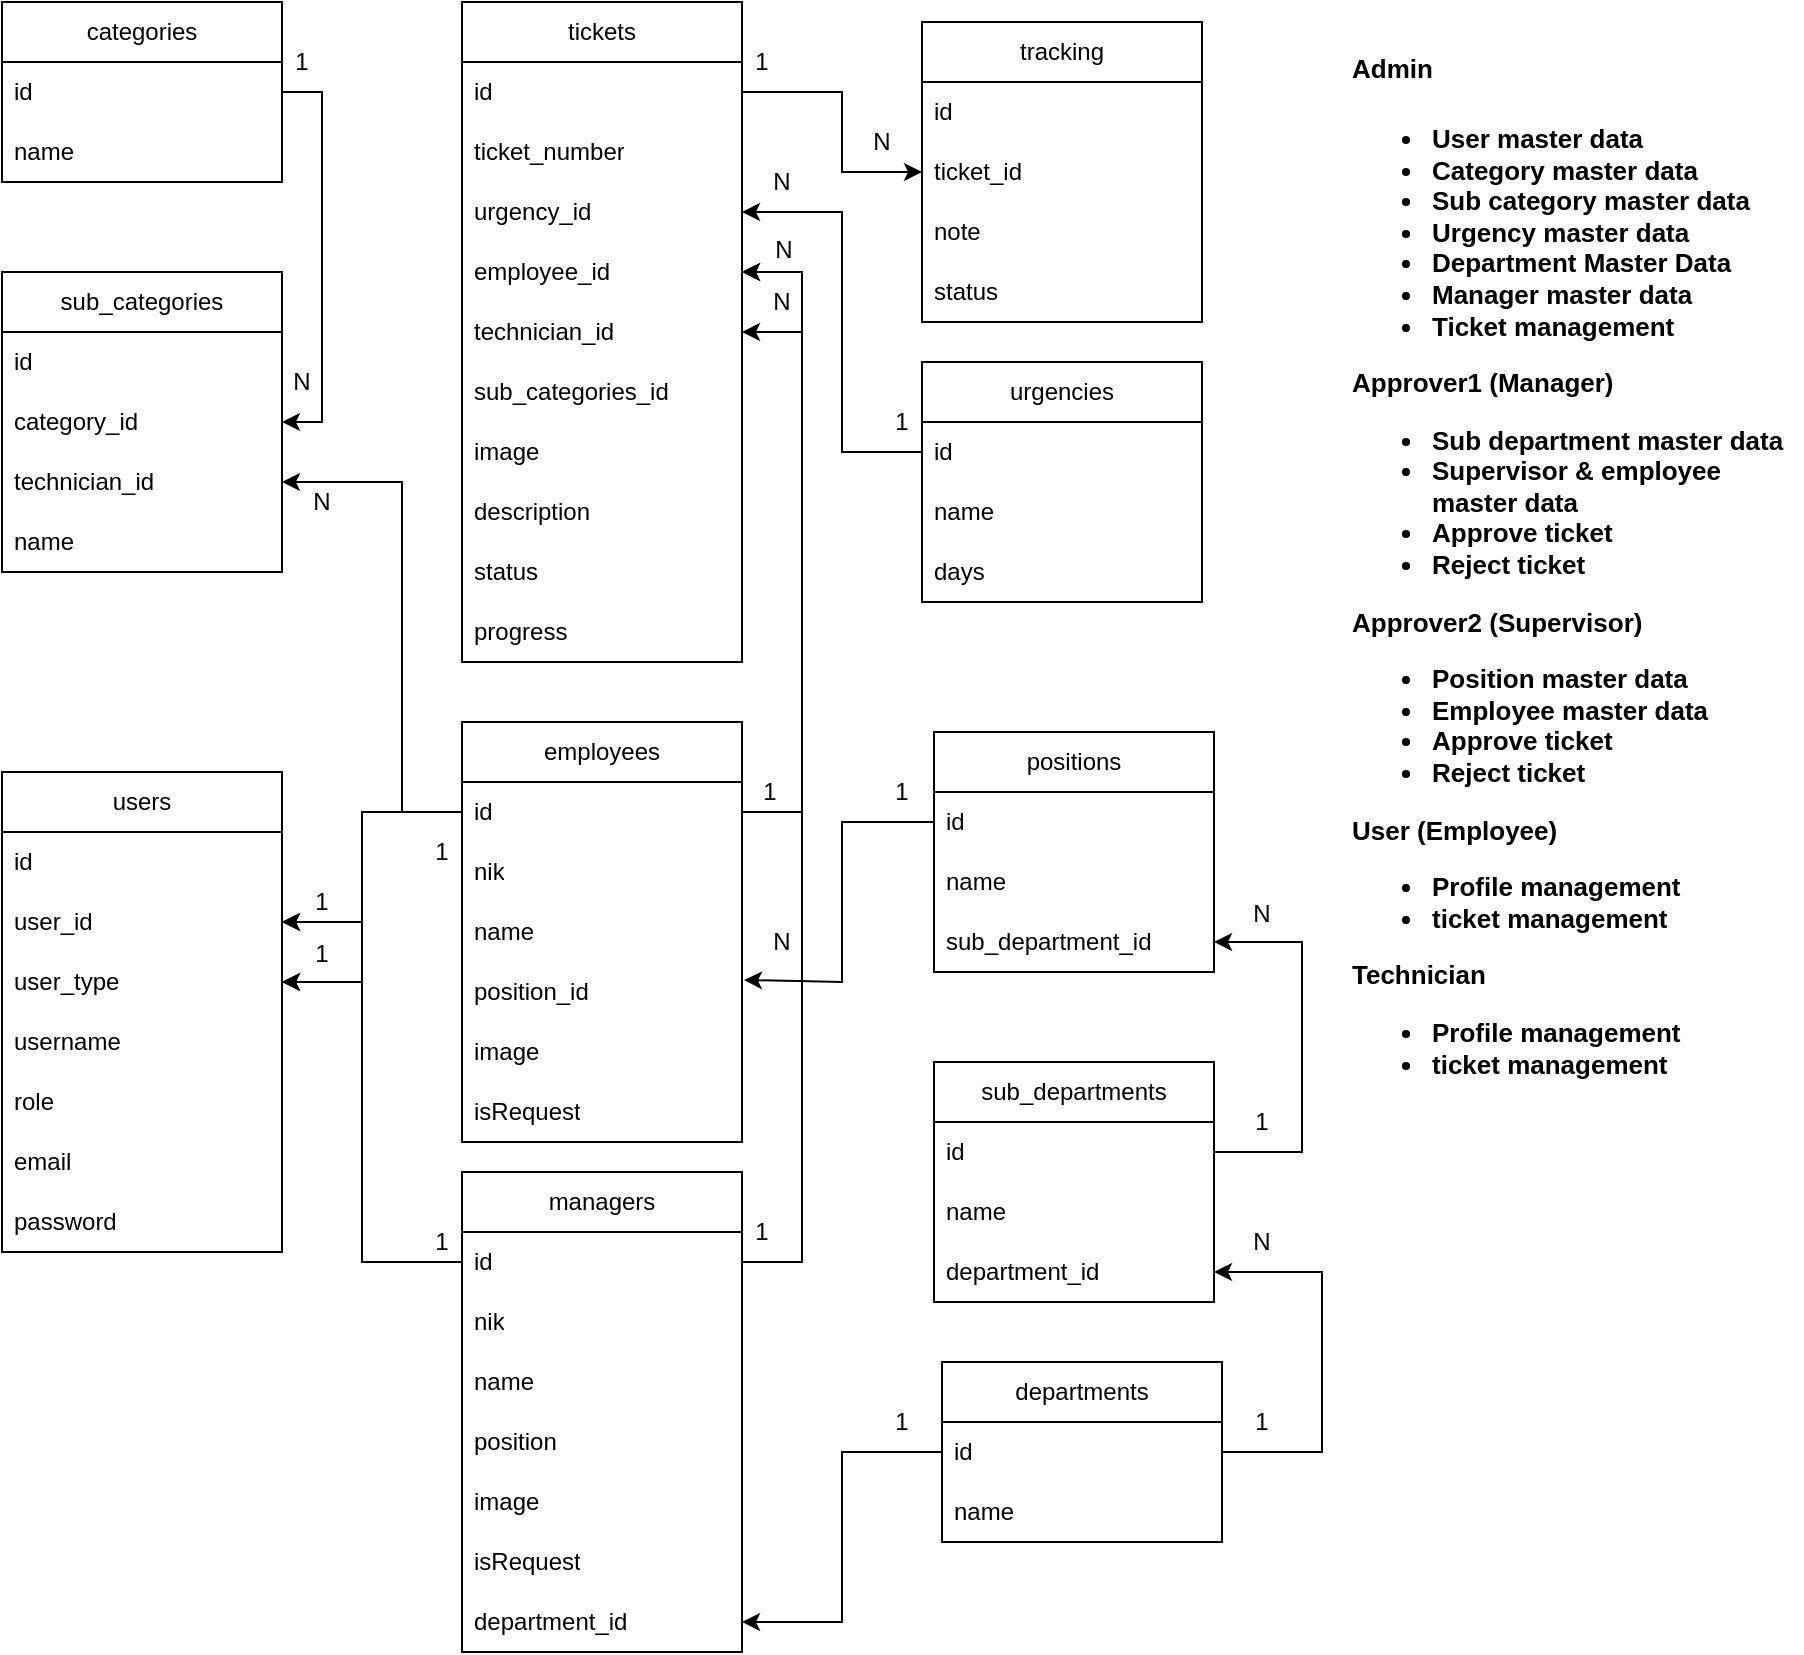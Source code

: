 <mxfile version="20.8.16" type="device"><diagram name="Page-1" id="0EuA_HHqCVJTJ_xs9rzS"><mxGraphModel dx="1050" dy="1738" grid="1" gridSize="10" guides="1" tooltips="1" connect="1" arrows="1" fold="1" page="1" pageScale="1" pageWidth="850" pageHeight="1100" math="0" shadow="0"><root><mxCell id="0"/><mxCell id="1" parent="0"/><mxCell id="qsexXVoCJ8P-9sN_48wS-1" value="users" style="swimlane;fontStyle=0;childLayout=stackLayout;horizontal=1;startSize=30;horizontalStack=0;resizeParent=1;resizeParentMax=0;resizeLast=0;collapsible=1;marginBottom=0;whiteSpace=wrap;html=1;" parent="1" vertex="1"><mxGeometry x="60" y="175" width="140" height="240" as="geometry"/></mxCell><mxCell id="qsexXVoCJ8P-9sN_48wS-2" value="id" style="text;strokeColor=none;fillColor=none;align=left;verticalAlign=middle;spacingLeft=4;spacingRight=4;overflow=hidden;points=[[0,0.5],[1,0.5]];portConstraint=eastwest;rotatable=0;whiteSpace=wrap;html=1;" parent="qsexXVoCJ8P-9sN_48wS-1" vertex="1"><mxGeometry y="30" width="140" height="30" as="geometry"/></mxCell><mxCell id="qsexXVoCJ8P-9sN_48wS-28" value="user_id" style="text;strokeColor=none;fillColor=none;align=left;verticalAlign=middle;spacingLeft=4;spacingRight=4;overflow=hidden;points=[[0,0.5],[1,0.5]];portConstraint=eastwest;rotatable=0;whiteSpace=wrap;html=1;" parent="qsexXVoCJ8P-9sN_48wS-1" vertex="1"><mxGeometry y="60" width="140" height="30" as="geometry"/></mxCell><mxCell id="W1S1gj_elr8ZswR3J34Q-18" value="user_type" style="text;strokeColor=none;fillColor=none;align=left;verticalAlign=middle;spacingLeft=4;spacingRight=4;overflow=hidden;points=[[0,0.5],[1,0.5]];portConstraint=eastwest;rotatable=0;whiteSpace=wrap;html=1;" vertex="1" parent="qsexXVoCJ8P-9sN_48wS-1"><mxGeometry y="90" width="140" height="30" as="geometry"/></mxCell><mxCell id="qsexXVoCJ8P-9sN_48wS-3" value="username" style="text;strokeColor=none;fillColor=none;align=left;verticalAlign=middle;spacingLeft=4;spacingRight=4;overflow=hidden;points=[[0,0.5],[1,0.5]];portConstraint=eastwest;rotatable=0;whiteSpace=wrap;html=1;" parent="qsexXVoCJ8P-9sN_48wS-1" vertex="1"><mxGeometry y="120" width="140" height="30" as="geometry"/></mxCell><mxCell id="LTJpfQezgxCZttNzm3SI-2" value="role" style="text;strokeColor=none;fillColor=none;align=left;verticalAlign=middle;spacingLeft=4;spacingRight=4;overflow=hidden;points=[[0,0.5],[1,0.5]];portConstraint=eastwest;rotatable=0;whiteSpace=wrap;html=1;" parent="qsexXVoCJ8P-9sN_48wS-1" vertex="1"><mxGeometry y="150" width="140" height="30" as="geometry"/></mxCell><mxCell id="qsexXVoCJ8P-9sN_48wS-4" value="email" style="text;strokeColor=none;fillColor=none;align=left;verticalAlign=middle;spacingLeft=4;spacingRight=4;overflow=hidden;points=[[0,0.5],[1,0.5]];portConstraint=eastwest;rotatable=0;whiteSpace=wrap;html=1;" parent="qsexXVoCJ8P-9sN_48wS-1" vertex="1"><mxGeometry y="180" width="140" height="30" as="geometry"/></mxCell><mxCell id="qsexXVoCJ8P-9sN_48wS-5" value="password" style="text;strokeColor=none;fillColor=none;align=left;verticalAlign=middle;spacingLeft=4;spacingRight=4;overflow=hidden;points=[[0,0.5],[1,0.5]];portConstraint=eastwest;rotatable=0;whiteSpace=wrap;html=1;" parent="qsexXVoCJ8P-9sN_48wS-1" vertex="1"><mxGeometry y="210" width="140" height="30" as="geometry"/></mxCell><mxCell id="qsexXVoCJ8P-9sN_48wS-7" value="employees" style="swimlane;fontStyle=0;childLayout=stackLayout;horizontal=1;startSize=30;horizontalStack=0;resizeParent=1;resizeParentMax=0;resizeLast=0;collapsible=1;marginBottom=0;whiteSpace=wrap;html=1;" parent="1" vertex="1"><mxGeometry x="290" y="150" width="140" height="210" as="geometry"/></mxCell><mxCell id="qsexXVoCJ8P-9sN_48wS-8" value="id" style="text;strokeColor=none;fillColor=none;align=left;verticalAlign=middle;spacingLeft=4;spacingRight=4;overflow=hidden;points=[[0,0.5],[1,0.5]];portConstraint=eastwest;rotatable=0;whiteSpace=wrap;html=1;" parent="qsexXVoCJ8P-9sN_48wS-7" vertex="1"><mxGeometry y="30" width="140" height="30" as="geometry"/></mxCell><mxCell id="qsexXVoCJ8P-9sN_48wS-9" value="nik" style="text;strokeColor=none;fillColor=none;align=left;verticalAlign=middle;spacingLeft=4;spacingRight=4;overflow=hidden;points=[[0,0.5],[1,0.5]];portConstraint=eastwest;rotatable=0;whiteSpace=wrap;html=1;" parent="qsexXVoCJ8P-9sN_48wS-7" vertex="1"><mxGeometry y="60" width="140" height="30" as="geometry"/></mxCell><mxCell id="qsexXVoCJ8P-9sN_48wS-10" value="name" style="text;strokeColor=none;fillColor=none;align=left;verticalAlign=middle;spacingLeft=4;spacingRight=4;overflow=hidden;points=[[0,0.5],[1,0.5]];portConstraint=eastwest;rotatable=0;whiteSpace=wrap;html=1;" parent="qsexXVoCJ8P-9sN_48wS-7" vertex="1"><mxGeometry y="90" width="140" height="30" as="geometry"/></mxCell><mxCell id="qsexXVoCJ8P-9sN_48wS-11" value="position_id" style="text;strokeColor=none;fillColor=none;align=left;verticalAlign=middle;spacingLeft=4;spacingRight=4;overflow=hidden;points=[[0,0.5],[1,0.5]];portConstraint=eastwest;rotatable=0;whiteSpace=wrap;html=1;" parent="qsexXVoCJ8P-9sN_48wS-7" vertex="1"><mxGeometry y="120" width="140" height="30" as="geometry"/></mxCell><mxCell id="W1S1gj_elr8ZswR3J34Q-35" value="image" style="text;strokeColor=none;fillColor=none;align=left;verticalAlign=middle;spacingLeft=4;spacingRight=4;overflow=hidden;points=[[0,0.5],[1,0.5]];portConstraint=eastwest;rotatable=0;whiteSpace=wrap;html=1;" vertex="1" parent="qsexXVoCJ8P-9sN_48wS-7"><mxGeometry y="150" width="140" height="30" as="geometry"/></mxCell><mxCell id="W1S1gj_elr8ZswR3J34Q-36" value="isRequest" style="text;strokeColor=none;fillColor=none;align=left;verticalAlign=middle;spacingLeft=4;spacingRight=4;overflow=hidden;points=[[0,0.5],[1,0.5]];portConstraint=eastwest;rotatable=0;whiteSpace=wrap;html=1;" vertex="1" parent="qsexXVoCJ8P-9sN_48wS-7"><mxGeometry y="180" width="140" height="30" as="geometry"/></mxCell><mxCell id="qsexXVoCJ8P-9sN_48wS-21" value="positions" style="swimlane;fontStyle=0;childLayout=stackLayout;horizontal=1;startSize=30;horizontalStack=0;resizeParent=1;resizeParentMax=0;resizeLast=0;collapsible=1;marginBottom=0;whiteSpace=wrap;html=1;" parent="1" vertex="1"><mxGeometry x="526" y="155" width="140" height="120" as="geometry"/></mxCell><mxCell id="qsexXVoCJ8P-9sN_48wS-22" value="id" style="text;strokeColor=none;fillColor=none;align=left;verticalAlign=middle;spacingLeft=4;spacingRight=4;overflow=hidden;points=[[0,0.5],[1,0.5]];portConstraint=eastwest;rotatable=0;whiteSpace=wrap;html=1;" parent="qsexXVoCJ8P-9sN_48wS-21" vertex="1"><mxGeometry y="30" width="140" height="30" as="geometry"/></mxCell><mxCell id="qsexXVoCJ8P-9sN_48wS-23" value="name" style="text;strokeColor=none;fillColor=none;align=left;verticalAlign=middle;spacingLeft=4;spacingRight=4;overflow=hidden;points=[[0,0.5],[1,0.5]];portConstraint=eastwest;rotatable=0;whiteSpace=wrap;html=1;" parent="qsexXVoCJ8P-9sN_48wS-21" vertex="1"><mxGeometry y="60" width="140" height="30" as="geometry"/></mxCell><mxCell id="qsexXVoCJ8P-9sN_48wS-29" value="sub_department_id" style="text;strokeColor=none;fillColor=none;align=left;verticalAlign=middle;spacingLeft=4;spacingRight=4;overflow=hidden;points=[[0,0.5],[1,0.5]];portConstraint=eastwest;rotatable=0;whiteSpace=wrap;html=1;" parent="qsexXVoCJ8P-9sN_48wS-21" vertex="1"><mxGeometry y="90" width="140" height="30" as="geometry"/></mxCell><mxCell id="qsexXVoCJ8P-9sN_48wS-31" value="" style="endArrow=classic;html=1;rounded=0;exitX=0;exitY=0.5;exitDx=0;exitDy=0;entryX=1.007;entryY=0.3;entryDx=0;entryDy=0;entryPerimeter=0;" parent="1" source="qsexXVoCJ8P-9sN_48wS-22" target="qsexXVoCJ8P-9sN_48wS-11" edge="1"><mxGeometry width="50" height="50" relative="1" as="geometry"><mxPoint x="400" y="310" as="sourcePoint"/><mxPoint x="450" y="260" as="targetPoint"/><Array as="points"><mxPoint x="480" y="200"/><mxPoint x="480" y="280"/></Array></mxGeometry></mxCell><mxCell id="qsexXVoCJ8P-9sN_48wS-32" value="" style="endArrow=classic;html=1;rounded=0;exitX=0;exitY=0.5;exitDx=0;exitDy=0;entryX=1;entryY=0.5;entryDx=0;entryDy=0;" parent="1" source="qsexXVoCJ8P-9sN_48wS-8" target="qsexXVoCJ8P-9sN_48wS-28" edge="1"><mxGeometry width="50" height="50" relative="1" as="geometry"><mxPoint x="400" y="310" as="sourcePoint"/><mxPoint x="450" y="260" as="targetPoint"/><Array as="points"><mxPoint x="240" y="195"/><mxPoint x="240" y="220"/><mxPoint x="240" y="250"/></Array></mxGeometry></mxCell><mxCell id="qsexXVoCJ8P-9sN_48wS-34" value="sub_departments" style="swimlane;fontStyle=0;childLayout=stackLayout;horizontal=1;startSize=30;horizontalStack=0;resizeParent=1;resizeParentMax=0;resizeLast=0;collapsible=1;marginBottom=0;whiteSpace=wrap;html=1;" parent="1" vertex="1"><mxGeometry x="526" y="320" width="140" height="120" as="geometry"/></mxCell><mxCell id="qsexXVoCJ8P-9sN_48wS-35" value="id" style="text;strokeColor=none;fillColor=none;align=left;verticalAlign=middle;spacingLeft=4;spacingRight=4;overflow=hidden;points=[[0,0.5],[1,0.5]];portConstraint=eastwest;rotatable=0;whiteSpace=wrap;html=1;" parent="qsexXVoCJ8P-9sN_48wS-34" vertex="1"><mxGeometry y="30" width="140" height="30" as="geometry"/></mxCell><mxCell id="qsexXVoCJ8P-9sN_48wS-36" value="name" style="text;strokeColor=none;fillColor=none;align=left;verticalAlign=middle;spacingLeft=4;spacingRight=4;overflow=hidden;points=[[0,0.5],[1,0.5]];portConstraint=eastwest;rotatable=0;whiteSpace=wrap;html=1;" parent="qsexXVoCJ8P-9sN_48wS-34" vertex="1"><mxGeometry y="60" width="140" height="30" as="geometry"/></mxCell><mxCell id="qsexXVoCJ8P-9sN_48wS-42" value="department_id" style="text;strokeColor=none;fillColor=none;align=left;verticalAlign=middle;spacingLeft=4;spacingRight=4;overflow=hidden;points=[[0,0.5],[1,0.5]];portConstraint=eastwest;rotatable=0;whiteSpace=wrap;html=1;" parent="qsexXVoCJ8P-9sN_48wS-34" vertex="1"><mxGeometry y="90" width="140" height="30" as="geometry"/></mxCell><mxCell id="qsexXVoCJ8P-9sN_48wS-38" value="" style="endArrow=classic;html=1;rounded=0;exitX=1;exitY=0.5;exitDx=0;exitDy=0;entryX=1;entryY=0.5;entryDx=0;entryDy=0;" parent="1" source="qsexXVoCJ8P-9sN_48wS-35" target="qsexXVoCJ8P-9sN_48wS-29" edge="1"><mxGeometry width="50" height="50" relative="1" as="geometry"><mxPoint x="400" y="310" as="sourcePoint"/><mxPoint x="450" y="260" as="targetPoint"/><Array as="points"><mxPoint x="710" y="365"/><mxPoint x="710" y="260"/></Array></mxGeometry></mxCell><mxCell id="qsexXVoCJ8P-9sN_48wS-39" value="departments" style="swimlane;fontStyle=0;childLayout=stackLayout;horizontal=1;startSize=30;horizontalStack=0;resizeParent=1;resizeParentMax=0;resizeLast=0;collapsible=1;marginBottom=0;whiteSpace=wrap;html=1;" parent="1" vertex="1"><mxGeometry x="530" y="470" width="140" height="90" as="geometry"/></mxCell><mxCell id="qsexXVoCJ8P-9sN_48wS-40" value="id" style="text;strokeColor=none;fillColor=none;align=left;verticalAlign=middle;spacingLeft=4;spacingRight=4;overflow=hidden;points=[[0,0.5],[1,0.5]];portConstraint=eastwest;rotatable=0;whiteSpace=wrap;html=1;" parent="qsexXVoCJ8P-9sN_48wS-39" vertex="1"><mxGeometry y="30" width="140" height="30" as="geometry"/></mxCell><mxCell id="qsexXVoCJ8P-9sN_48wS-41" value="name" style="text;strokeColor=none;fillColor=none;align=left;verticalAlign=middle;spacingLeft=4;spacingRight=4;overflow=hidden;points=[[0,0.5],[1,0.5]];portConstraint=eastwest;rotatable=0;whiteSpace=wrap;html=1;" parent="qsexXVoCJ8P-9sN_48wS-39" vertex="1"><mxGeometry y="60" width="140" height="30" as="geometry"/></mxCell><mxCell id="qsexXVoCJ8P-9sN_48wS-43" value="" style="endArrow=classic;html=1;rounded=0;exitX=1;exitY=0.5;exitDx=0;exitDy=0;entryX=1;entryY=0.5;entryDx=0;entryDy=0;" parent="1" source="qsexXVoCJ8P-9sN_48wS-40" target="qsexXVoCJ8P-9sN_48wS-42" edge="1"><mxGeometry width="50" height="50" relative="1" as="geometry"><mxPoint x="400" y="310" as="sourcePoint"/><mxPoint x="450" y="260" as="targetPoint"/><Array as="points"><mxPoint x="720" y="515"/><mxPoint x="720" y="425"/></Array></mxGeometry></mxCell><mxCell id="qsexXVoCJ8P-9sN_48wS-44" value="tickets" style="swimlane;fontStyle=0;childLayout=stackLayout;horizontal=1;startSize=30;horizontalStack=0;resizeParent=1;resizeParentMax=0;resizeLast=0;collapsible=1;marginBottom=0;whiteSpace=wrap;html=1;" parent="1" vertex="1"><mxGeometry x="290" y="-210" width="140" height="330" as="geometry"/></mxCell><mxCell id="qsexXVoCJ8P-9sN_48wS-45" value="id" style="text;strokeColor=none;fillColor=none;align=left;verticalAlign=middle;spacingLeft=4;spacingRight=4;overflow=hidden;points=[[0,0.5],[1,0.5]];portConstraint=eastwest;rotatable=0;whiteSpace=wrap;html=1;" parent="qsexXVoCJ8P-9sN_48wS-44" vertex="1"><mxGeometry y="30" width="140" height="30" as="geometry"/></mxCell><mxCell id="qsexXVoCJ8P-9sN_48wS-46" value="ticket_number" style="text;strokeColor=none;fillColor=none;align=left;verticalAlign=middle;spacingLeft=4;spacingRight=4;overflow=hidden;points=[[0,0.5],[1,0.5]];portConstraint=eastwest;rotatable=0;whiteSpace=wrap;html=1;" parent="qsexXVoCJ8P-9sN_48wS-44" vertex="1"><mxGeometry y="60" width="140" height="30" as="geometry"/></mxCell><mxCell id="qsexXVoCJ8P-9sN_48wS-87" value="urgency_id" style="text;strokeColor=none;fillColor=none;align=left;verticalAlign=middle;spacingLeft=4;spacingRight=4;overflow=hidden;points=[[0,0.5],[1,0.5]];portConstraint=eastwest;rotatable=0;whiteSpace=wrap;html=1;" parent="qsexXVoCJ8P-9sN_48wS-44" vertex="1"><mxGeometry y="90" width="140" height="30" as="geometry"/></mxCell><mxCell id="qsexXVoCJ8P-9sN_48wS-47" value="employee_id" style="text;strokeColor=none;fillColor=none;align=left;verticalAlign=middle;spacingLeft=4;spacingRight=4;overflow=hidden;points=[[0,0.5],[1,0.5]];portConstraint=eastwest;rotatable=0;whiteSpace=wrap;html=1;" parent="qsexXVoCJ8P-9sN_48wS-44" vertex="1"><mxGeometry y="120" width="140" height="30" as="geometry"/></mxCell><mxCell id="qsexXVoCJ8P-9sN_48wS-54" value="technician_id" style="text;strokeColor=none;fillColor=none;align=left;verticalAlign=middle;spacingLeft=4;spacingRight=4;overflow=hidden;points=[[0,0.5],[1,0.5]];portConstraint=eastwest;rotatable=0;whiteSpace=wrap;html=1;" parent="qsexXVoCJ8P-9sN_48wS-44" vertex="1"><mxGeometry y="150" width="140" height="30" as="geometry"/></mxCell><mxCell id="qsexXVoCJ8P-9sN_48wS-48" value="sub_categories_id" style="text;strokeColor=none;fillColor=none;align=left;verticalAlign=middle;spacingLeft=4;spacingRight=4;overflow=hidden;points=[[0,0.5],[1,0.5]];portConstraint=eastwest;rotatable=0;whiteSpace=wrap;html=1;" parent="qsexXVoCJ8P-9sN_48wS-44" vertex="1"><mxGeometry y="180" width="140" height="30" as="geometry"/></mxCell><mxCell id="qsexXVoCJ8P-9sN_48wS-49" value="image" style="text;strokeColor=none;fillColor=none;align=left;verticalAlign=middle;spacingLeft=4;spacingRight=4;overflow=hidden;points=[[0,0.5],[1,0.5]];portConstraint=eastwest;rotatable=0;whiteSpace=wrap;html=1;" parent="qsexXVoCJ8P-9sN_48wS-44" vertex="1"><mxGeometry y="210" width="140" height="30" as="geometry"/></mxCell><mxCell id="qsexXVoCJ8P-9sN_48wS-51" value="description" style="text;strokeColor=none;fillColor=none;align=left;verticalAlign=middle;spacingLeft=4;spacingRight=4;overflow=hidden;points=[[0,0.5],[1,0.5]];portConstraint=eastwest;rotatable=0;whiteSpace=wrap;html=1;" parent="qsexXVoCJ8P-9sN_48wS-44" vertex="1"><mxGeometry y="240" width="140" height="30" as="geometry"/></mxCell><mxCell id="qsexXVoCJ8P-9sN_48wS-52" value="status" style="text;strokeColor=none;fillColor=none;align=left;verticalAlign=middle;spacingLeft=4;spacingRight=4;overflow=hidden;points=[[0,0.5],[1,0.5]];portConstraint=eastwest;rotatable=0;whiteSpace=wrap;html=1;" parent="qsexXVoCJ8P-9sN_48wS-44" vertex="1"><mxGeometry y="270" width="140" height="30" as="geometry"/></mxCell><mxCell id="qsexXVoCJ8P-9sN_48wS-53" value="progress" style="text;strokeColor=none;fillColor=none;align=left;verticalAlign=middle;spacingLeft=4;spacingRight=4;overflow=hidden;points=[[0,0.5],[1,0.5]];portConstraint=eastwest;rotatable=0;whiteSpace=wrap;html=1;" parent="qsexXVoCJ8P-9sN_48wS-44" vertex="1"><mxGeometry y="300" width="140" height="30" as="geometry"/></mxCell><mxCell id="qsexXVoCJ8P-9sN_48wS-58" value="categories" style="swimlane;fontStyle=0;childLayout=stackLayout;horizontal=1;startSize=30;horizontalStack=0;resizeParent=1;resizeParentMax=0;resizeLast=0;collapsible=1;marginBottom=0;whiteSpace=wrap;html=1;" parent="1" vertex="1"><mxGeometry x="60" y="-210" width="140" height="90" as="geometry"/></mxCell><mxCell id="qsexXVoCJ8P-9sN_48wS-59" value="id" style="text;strokeColor=none;fillColor=none;align=left;verticalAlign=middle;spacingLeft=4;spacingRight=4;overflow=hidden;points=[[0,0.5],[1,0.5]];portConstraint=eastwest;rotatable=0;whiteSpace=wrap;html=1;" parent="qsexXVoCJ8P-9sN_48wS-58" vertex="1"><mxGeometry y="30" width="140" height="30" as="geometry"/></mxCell><mxCell id="qsexXVoCJ8P-9sN_48wS-60" value="name" style="text;strokeColor=none;fillColor=none;align=left;verticalAlign=middle;spacingLeft=4;spacingRight=4;overflow=hidden;points=[[0,0.5],[1,0.5]];portConstraint=eastwest;rotatable=0;whiteSpace=wrap;html=1;" parent="qsexXVoCJ8P-9sN_48wS-58" vertex="1"><mxGeometry y="60" width="140" height="30" as="geometry"/></mxCell><mxCell id="qsexXVoCJ8P-9sN_48wS-64" value="sub_categories" style="swimlane;fontStyle=0;childLayout=stackLayout;horizontal=1;startSize=30;horizontalStack=0;resizeParent=1;resizeParentMax=0;resizeLast=0;collapsible=1;marginBottom=0;whiteSpace=wrap;html=1;" parent="1" vertex="1"><mxGeometry x="60" y="-75" width="140" height="150" as="geometry"/></mxCell><mxCell id="qsexXVoCJ8P-9sN_48wS-65" value="id" style="text;strokeColor=none;fillColor=none;align=left;verticalAlign=middle;spacingLeft=4;spacingRight=4;overflow=hidden;points=[[0,0.5],[1,0.5]];portConstraint=eastwest;rotatable=0;whiteSpace=wrap;html=1;" parent="qsexXVoCJ8P-9sN_48wS-64" vertex="1"><mxGeometry y="30" width="140" height="30" as="geometry"/></mxCell><mxCell id="qsexXVoCJ8P-9sN_48wS-67" value="category_id" style="text;strokeColor=none;fillColor=none;align=left;verticalAlign=middle;spacingLeft=4;spacingRight=4;overflow=hidden;points=[[0,0.5],[1,0.5]];portConstraint=eastwest;rotatable=0;whiteSpace=wrap;html=1;" parent="qsexXVoCJ8P-9sN_48wS-64" vertex="1"><mxGeometry y="60" width="140" height="30" as="geometry"/></mxCell><mxCell id="W1S1gj_elr8ZswR3J34Q-43" value="technician_id" style="text;strokeColor=none;fillColor=none;align=left;verticalAlign=middle;spacingLeft=4;spacingRight=4;overflow=hidden;points=[[0,0.5],[1,0.5]];portConstraint=eastwest;rotatable=0;whiteSpace=wrap;html=1;" vertex="1" parent="qsexXVoCJ8P-9sN_48wS-64"><mxGeometry y="90" width="140" height="30" as="geometry"/></mxCell><mxCell id="qsexXVoCJ8P-9sN_48wS-66" value="name" style="text;strokeColor=none;fillColor=none;align=left;verticalAlign=middle;spacingLeft=4;spacingRight=4;overflow=hidden;points=[[0,0.5],[1,0.5]];portConstraint=eastwest;rotatable=0;whiteSpace=wrap;html=1;" parent="qsexXVoCJ8P-9sN_48wS-64" vertex="1"><mxGeometry y="120" width="140" height="30" as="geometry"/></mxCell><mxCell id="qsexXVoCJ8P-9sN_48wS-70" value="tracking" style="swimlane;fontStyle=0;childLayout=stackLayout;horizontal=1;startSize=30;horizontalStack=0;resizeParent=1;resizeParentMax=0;resizeLast=0;collapsible=1;marginBottom=0;whiteSpace=wrap;html=1;" parent="1" vertex="1"><mxGeometry x="520" y="-200" width="140" height="150" as="geometry"/></mxCell><mxCell id="qsexXVoCJ8P-9sN_48wS-71" value="id" style="text;strokeColor=none;fillColor=none;align=left;verticalAlign=middle;spacingLeft=4;spacingRight=4;overflow=hidden;points=[[0,0.5],[1,0.5]];portConstraint=eastwest;rotatable=0;whiteSpace=wrap;html=1;" parent="qsexXVoCJ8P-9sN_48wS-70" vertex="1"><mxGeometry y="30" width="140" height="30" as="geometry"/></mxCell><mxCell id="qsexXVoCJ8P-9sN_48wS-80" value="ticket_id" style="text;strokeColor=none;fillColor=none;align=left;verticalAlign=middle;spacingLeft=4;spacingRight=4;overflow=hidden;points=[[0,0.5],[1,0.5]];portConstraint=eastwest;rotatable=0;whiteSpace=wrap;html=1;" parent="qsexXVoCJ8P-9sN_48wS-70" vertex="1"><mxGeometry y="60" width="140" height="30" as="geometry"/></mxCell><mxCell id="qsexXVoCJ8P-9sN_48wS-72" value="note" style="text;strokeColor=none;fillColor=none;align=left;verticalAlign=middle;spacingLeft=4;spacingRight=4;overflow=hidden;points=[[0,0.5],[1,0.5]];portConstraint=eastwest;rotatable=0;whiteSpace=wrap;html=1;" parent="qsexXVoCJ8P-9sN_48wS-70" vertex="1"><mxGeometry y="90" width="140" height="30" as="geometry"/></mxCell><mxCell id="qsexXVoCJ8P-9sN_48wS-73" value="status" style="text;strokeColor=none;fillColor=none;align=left;verticalAlign=middle;spacingLeft=4;spacingRight=4;overflow=hidden;points=[[0,0.5],[1,0.5]];portConstraint=eastwest;rotatable=0;whiteSpace=wrap;html=1;" parent="qsexXVoCJ8P-9sN_48wS-70" vertex="1"><mxGeometry y="120" width="140" height="30" as="geometry"/></mxCell><mxCell id="qsexXVoCJ8P-9sN_48wS-81" value="" style="endArrow=classic;html=1;rounded=0;exitX=1;exitY=0.5;exitDx=0;exitDy=0;entryX=0;entryY=0.5;entryDx=0;entryDy=0;" parent="1" source="qsexXVoCJ8P-9sN_48wS-45" target="qsexXVoCJ8P-9sN_48wS-80" edge="1"><mxGeometry width="50" height="50" relative="1" as="geometry"><mxPoint x="290" y="70" as="sourcePoint"/><mxPoint x="340" y="20" as="targetPoint"/><Array as="points"><mxPoint x="480" y="-165"/><mxPoint x="480" y="-125"/></Array></mxGeometry></mxCell><mxCell id="qsexXVoCJ8P-9sN_48wS-82" value="urgencies" style="swimlane;fontStyle=0;childLayout=stackLayout;horizontal=1;startSize=30;horizontalStack=0;resizeParent=1;resizeParentMax=0;resizeLast=0;collapsible=1;marginBottom=0;whiteSpace=wrap;html=1;" parent="1" vertex="1"><mxGeometry x="520" y="-30" width="140" height="120" as="geometry"/></mxCell><mxCell id="qsexXVoCJ8P-9sN_48wS-83" value="id" style="text;strokeColor=none;fillColor=none;align=left;verticalAlign=middle;spacingLeft=4;spacingRight=4;overflow=hidden;points=[[0,0.5],[1,0.5]];portConstraint=eastwest;rotatable=0;whiteSpace=wrap;html=1;" parent="qsexXVoCJ8P-9sN_48wS-82" vertex="1"><mxGeometry y="30" width="140" height="30" as="geometry"/></mxCell><mxCell id="qsexXVoCJ8P-9sN_48wS-84" value="name" style="text;strokeColor=none;fillColor=none;align=left;verticalAlign=middle;spacingLeft=4;spacingRight=4;overflow=hidden;points=[[0,0.5],[1,0.5]];portConstraint=eastwest;rotatable=0;whiteSpace=wrap;html=1;" parent="qsexXVoCJ8P-9sN_48wS-82" vertex="1"><mxGeometry y="60" width="140" height="30" as="geometry"/></mxCell><mxCell id="qsexXVoCJ8P-9sN_48wS-85" value="days" style="text;strokeColor=none;fillColor=none;align=left;verticalAlign=middle;spacingLeft=4;spacingRight=4;overflow=hidden;points=[[0,0.5],[1,0.5]];portConstraint=eastwest;rotatable=0;whiteSpace=wrap;html=1;" parent="qsexXVoCJ8P-9sN_48wS-82" vertex="1"><mxGeometry y="90" width="140" height="30" as="geometry"/></mxCell><mxCell id="qsexXVoCJ8P-9sN_48wS-88" value="" style="endArrow=classic;html=1;rounded=0;entryX=1;entryY=0.5;entryDx=0;entryDy=0;exitX=0;exitY=0.5;exitDx=0;exitDy=0;" parent="1" source="qsexXVoCJ8P-9sN_48wS-83" target="qsexXVoCJ8P-9sN_48wS-87" edge="1"><mxGeometry width="50" height="50" relative="1" as="geometry"><mxPoint x="290" y="-40" as="sourcePoint"/><mxPoint x="340" y="-90" as="targetPoint"/><Array as="points"><mxPoint x="480" y="15"/><mxPoint x="480" y="-105"/></Array></mxGeometry></mxCell><mxCell id="qsexXVoCJ8P-9sN_48wS-89" value="1" style="text;html=1;strokeColor=none;fillColor=none;align=center;verticalAlign=middle;whiteSpace=wrap;rounded=0;" parent="1" vertex="1"><mxGeometry x="680" y="490" width="20" height="20" as="geometry"/></mxCell><mxCell id="qsexXVoCJ8P-9sN_48wS-90" value="N" style="text;html=1;strokeColor=none;fillColor=none;align=center;verticalAlign=middle;whiteSpace=wrap;rounded=0;" parent="1" vertex="1"><mxGeometry x="680" y="400" width="20" height="20" as="geometry"/></mxCell><mxCell id="qsexXVoCJ8P-9sN_48wS-91" value="1" style="text;html=1;strokeColor=none;fillColor=none;align=center;verticalAlign=middle;whiteSpace=wrap;rounded=0;" parent="1" vertex="1"><mxGeometry x="680" y="340" width="20" height="20" as="geometry"/></mxCell><mxCell id="qsexXVoCJ8P-9sN_48wS-92" value="N" style="text;html=1;strokeColor=none;fillColor=none;align=center;verticalAlign=middle;whiteSpace=wrap;rounded=0;" parent="1" vertex="1"><mxGeometry x="680" y="236" width="20" height="20" as="geometry"/></mxCell><mxCell id="qsexXVoCJ8P-9sN_48wS-93" value="1" style="text;html=1;strokeColor=none;fillColor=none;align=center;verticalAlign=middle;whiteSpace=wrap;rounded=0;" parent="1" vertex="1"><mxGeometry x="500" y="175" width="20" height="20" as="geometry"/></mxCell><mxCell id="qsexXVoCJ8P-9sN_48wS-94" value="N" style="text;html=1;strokeColor=none;fillColor=none;align=center;verticalAlign=middle;whiteSpace=wrap;rounded=0;" parent="1" vertex="1"><mxGeometry x="440" y="250" width="20" height="20" as="geometry"/></mxCell><mxCell id="qsexXVoCJ8P-9sN_48wS-95" value="1" style="text;html=1;strokeColor=none;fillColor=none;align=center;verticalAlign=middle;whiteSpace=wrap;rounded=0;" parent="1" vertex="1"><mxGeometry x="270" y="205" width="20" height="20" as="geometry"/></mxCell><mxCell id="qsexXVoCJ8P-9sN_48wS-96" value="1" style="text;html=1;strokeColor=none;fillColor=none;align=center;verticalAlign=middle;whiteSpace=wrap;rounded=0;" parent="1" vertex="1"><mxGeometry x="210" y="230" width="20" height="20" as="geometry"/></mxCell><mxCell id="qsexXVoCJ8P-9sN_48wS-101" value="1" style="text;html=1;strokeColor=none;fillColor=none;align=center;verticalAlign=middle;whiteSpace=wrap;rounded=0;" parent="1" vertex="1"><mxGeometry x="430" y="-190" width="20" height="20" as="geometry"/></mxCell><mxCell id="qsexXVoCJ8P-9sN_48wS-102" value="N" style="text;html=1;strokeColor=none;fillColor=none;align=center;verticalAlign=middle;whiteSpace=wrap;rounded=0;" parent="1" vertex="1"><mxGeometry x="490" y="-150" width="20" height="20" as="geometry"/></mxCell><mxCell id="qsexXVoCJ8P-9sN_48wS-103" value="N" style="text;html=1;strokeColor=none;fillColor=none;align=center;verticalAlign=middle;whiteSpace=wrap;rounded=0;" parent="1" vertex="1"><mxGeometry x="440" y="-130" width="20" height="20" as="geometry"/></mxCell><mxCell id="qsexXVoCJ8P-9sN_48wS-104" value="1" style="text;html=1;strokeColor=none;fillColor=none;align=center;verticalAlign=middle;whiteSpace=wrap;rounded=0;" parent="1" vertex="1"><mxGeometry x="500" y="-10" width="20" height="20" as="geometry"/></mxCell><mxCell id="qsexXVoCJ8P-9sN_48wS-107" value="N" style="text;html=1;strokeColor=none;fillColor=none;align=center;verticalAlign=middle;whiteSpace=wrap;rounded=0;" parent="1" vertex="1"><mxGeometry x="441" y="-96" width="20" height="20" as="geometry"/></mxCell><mxCell id="LTJpfQezgxCZttNzm3SI-1" value="&lt;h1&gt;&lt;b style=&quot;font-size: 13px; background-color: initial;&quot;&gt;Admin&lt;/b&gt;&lt;br&gt;&lt;/h1&gt;&lt;div style=&quot;font-size: 13px;&quot;&gt;&lt;ul style=&quot;&quot;&gt;&lt;li&gt;&lt;b style=&quot;&quot;&gt;&lt;font style=&quot;font-size: 13px;&quot;&gt;User master data&lt;/font&gt;&lt;/b&gt;&lt;/li&gt;&lt;li&gt;&lt;b style=&quot;&quot;&gt;&lt;font style=&quot;font-size: 13px;&quot;&gt;Category master data&lt;/font&gt;&lt;/b&gt;&lt;/li&gt;&lt;li&gt;&lt;b style=&quot;&quot;&gt;&lt;font style=&quot;font-size: 13px;&quot;&gt;Sub category master data&lt;/font&gt;&lt;/b&gt;&lt;/li&gt;&lt;li&gt;&lt;b style=&quot;&quot;&gt;&lt;font style=&quot;font-size: 13px;&quot;&gt;Urgency master data&lt;/font&gt;&lt;/b&gt;&lt;/li&gt;&lt;li&gt;&lt;b style=&quot;&quot;&gt;&lt;font style=&quot;font-size: 13px;&quot;&gt;Department Master Data&lt;/font&gt;&lt;/b&gt;&lt;/li&gt;&lt;li&gt;&lt;b style=&quot;&quot;&gt;&lt;font style=&quot;font-size: 13px;&quot;&gt;Manager master data&lt;/font&gt;&lt;/b&gt;&lt;/li&gt;&lt;li&gt;&lt;b style=&quot;&quot;&gt;&lt;font style=&quot;font-size: 13px;&quot;&gt;Ticket management&amp;nbsp;&lt;/font&gt;&lt;/b&gt;&lt;/li&gt;&lt;/ul&gt;&lt;/div&gt;&lt;div style=&quot;font-size: 13px;&quot;&gt;&lt;b&gt;&lt;font style=&quot;font-size: 13px;&quot;&gt;Approver1 (Manager)&lt;/font&gt;&lt;/b&gt;&lt;/div&gt;&lt;div style=&quot;font-size: 13px;&quot;&gt;&lt;ul&gt;&lt;li&gt;&lt;b&gt;&lt;font style=&quot;font-size: 13px;&quot;&gt;Sub department master data&lt;/font&gt;&lt;/b&gt;&lt;/li&gt;&lt;li&gt;&lt;b&gt;&lt;font style=&quot;font-size: 13px;&quot;&gt;Supervisor &amp;amp; employee master data&lt;/font&gt;&lt;/b&gt;&lt;/li&gt;&lt;li&gt;&lt;b&gt;&lt;font style=&quot;font-size: 13px;&quot;&gt;Approve ticket&lt;/font&gt;&lt;/b&gt;&lt;/li&gt;&lt;li&gt;&lt;b&gt;&lt;font style=&quot;font-size: 13px;&quot;&gt;Reject ticket&lt;/font&gt;&lt;/b&gt;&lt;/li&gt;&lt;/ul&gt;&lt;div&gt;&lt;div style=&quot;border-color: var(--border-color);&quot;&gt;&lt;b style=&quot;border-color: var(--border-color);&quot;&gt;&lt;font style=&quot;font-size: 13px;&quot;&gt;Approver2 (Supervisor)&lt;/font&gt;&lt;/b&gt;&lt;/div&gt;&lt;div style=&quot;border-color: var(--border-color);&quot;&gt;&lt;ul style=&quot;border-color: var(--border-color);&quot;&gt;&lt;li style=&quot;border-color: var(--border-color);&quot;&gt;&lt;b style=&quot;border-color: var(--border-color);&quot;&gt;&lt;font style=&quot;font-size: 13px;&quot;&gt;Position master data&lt;/font&gt;&lt;/b&gt;&lt;/li&gt;&lt;li style=&quot;border-color: var(--border-color);&quot;&gt;&lt;b style=&quot;border-color: var(--border-color);&quot;&gt;&lt;font style=&quot;font-size: 13px;&quot;&gt;Employee master data&lt;/font&gt;&lt;/b&gt;&lt;/li&gt;&lt;li style=&quot;border-color: var(--border-color);&quot;&gt;&lt;b style=&quot;border-color: var(--border-color);&quot;&gt;&lt;font style=&quot;font-size: 13px;&quot;&gt;Approve ticket&lt;/font&gt;&lt;/b&gt;&lt;/li&gt;&lt;li style=&quot;border-color: var(--border-color);&quot;&gt;&lt;b style=&quot;border-color: var(--border-color);&quot;&gt;&lt;font style=&quot;font-size: 13px;&quot;&gt;Reject ticket&lt;/font&gt;&lt;/b&gt;&lt;/li&gt;&lt;/ul&gt;&lt;/div&gt;&lt;/div&gt;&lt;/div&gt;&lt;div style=&quot;font-size: 13px;&quot;&gt;&lt;b&gt;&lt;font style=&quot;font-size: 13px;&quot;&gt;User (Employee)&lt;/font&gt;&lt;/b&gt;&lt;/div&gt;&lt;div style=&quot;font-size: 13px;&quot;&gt;&lt;ul&gt;&lt;li&gt;&lt;b&gt;&lt;font style=&quot;font-size: 13px;&quot;&gt;Profile management&lt;/font&gt;&lt;/b&gt;&lt;/li&gt;&lt;li&gt;&lt;b&gt;&lt;font style=&quot;font-size: 13px;&quot;&gt;ticket management&lt;/font&gt;&lt;/b&gt;&lt;/li&gt;&lt;/ul&gt;&lt;/div&gt;&lt;div style=&quot;font-size: 13px;&quot;&gt;&lt;b style=&quot;&quot;&gt;&lt;font style=&quot;font-size: 13px;&quot;&gt;Technician&lt;/font&gt;&lt;/b&gt;&lt;/div&gt;&lt;div style=&quot;font-size: 13px;&quot;&gt;&lt;ul style=&quot;&quot;&gt;&lt;li style=&quot;&quot;&gt;&lt;b&gt;&lt;font style=&quot;font-size: 13px;&quot;&gt;Profile management&lt;/font&gt;&lt;/b&gt;&lt;/li&gt;&lt;li style=&quot;&quot;&gt;&lt;b style=&quot;&quot;&gt;&lt;font style=&quot;font-size: 13px;&quot;&gt;ticket management&lt;/font&gt;&lt;/b&gt;&lt;/li&gt;&lt;/ul&gt;&lt;/div&gt;" style="text;html=1;strokeColor=none;fillColor=none;spacing=5;spacingTop=-20;whiteSpace=wrap;overflow=hidden;rounded=0;" parent="1" vertex="1"><mxGeometry x="730" y="-200" width="230" height="570" as="geometry"/></mxCell><mxCell id="W1S1gj_elr8ZswR3J34Q-6" value="managers" style="swimlane;fontStyle=0;childLayout=stackLayout;horizontal=1;startSize=30;horizontalStack=0;resizeParent=1;resizeParentMax=0;resizeLast=0;collapsible=1;marginBottom=0;whiteSpace=wrap;html=1;" vertex="1" parent="1"><mxGeometry x="290" y="375" width="140" height="240" as="geometry"/></mxCell><mxCell id="W1S1gj_elr8ZswR3J34Q-7" value="id" style="text;strokeColor=none;fillColor=none;align=left;verticalAlign=middle;spacingLeft=4;spacingRight=4;overflow=hidden;points=[[0,0.5],[1,0.5]];portConstraint=eastwest;rotatable=0;whiteSpace=wrap;html=1;" vertex="1" parent="W1S1gj_elr8ZswR3J34Q-6"><mxGeometry y="30" width="140" height="30" as="geometry"/></mxCell><mxCell id="W1S1gj_elr8ZswR3J34Q-8" value="nik" style="text;strokeColor=none;fillColor=none;align=left;verticalAlign=middle;spacingLeft=4;spacingRight=4;overflow=hidden;points=[[0,0.5],[1,0.5]];portConstraint=eastwest;rotatable=0;whiteSpace=wrap;html=1;" vertex="1" parent="W1S1gj_elr8ZswR3J34Q-6"><mxGeometry y="60" width="140" height="30" as="geometry"/></mxCell><mxCell id="W1S1gj_elr8ZswR3J34Q-9" value="name" style="text;strokeColor=none;fillColor=none;align=left;verticalAlign=middle;spacingLeft=4;spacingRight=4;overflow=hidden;points=[[0,0.5],[1,0.5]];portConstraint=eastwest;rotatable=0;whiteSpace=wrap;html=1;" vertex="1" parent="W1S1gj_elr8ZswR3J34Q-6"><mxGeometry y="90" width="140" height="30" as="geometry"/></mxCell><mxCell id="W1S1gj_elr8ZswR3J34Q-29" value="position" style="text;strokeColor=none;fillColor=none;align=left;verticalAlign=middle;spacingLeft=4;spacingRight=4;overflow=hidden;points=[[0,0.5],[1,0.5]];portConstraint=eastwest;rotatable=0;whiteSpace=wrap;html=1;" vertex="1" parent="W1S1gj_elr8ZswR3J34Q-6"><mxGeometry y="120" width="140" height="30" as="geometry"/></mxCell><mxCell id="W1S1gj_elr8ZswR3J34Q-42" value="image" style="text;strokeColor=none;fillColor=none;align=left;verticalAlign=middle;spacingLeft=4;spacingRight=4;overflow=hidden;points=[[0,0.5],[1,0.5]];portConstraint=eastwest;rotatable=0;whiteSpace=wrap;html=1;" vertex="1" parent="W1S1gj_elr8ZswR3J34Q-6"><mxGeometry y="150" width="140" height="30" as="geometry"/></mxCell><mxCell id="W1S1gj_elr8ZswR3J34Q-53" value="isRequest" style="text;strokeColor=none;fillColor=none;align=left;verticalAlign=middle;spacingLeft=4;spacingRight=4;overflow=hidden;points=[[0,0.5],[1,0.5]];portConstraint=eastwest;rotatable=0;whiteSpace=wrap;html=1;" vertex="1" parent="W1S1gj_elr8ZswR3J34Q-6"><mxGeometry y="180" width="140" height="30" as="geometry"/></mxCell><mxCell id="W1S1gj_elr8ZswR3J34Q-10" value="department_id&amp;nbsp;" style="text;strokeColor=none;fillColor=none;align=left;verticalAlign=middle;spacingLeft=4;spacingRight=4;overflow=hidden;points=[[0,0.5],[1,0.5]];portConstraint=eastwest;rotatable=0;whiteSpace=wrap;html=1;" vertex="1" parent="W1S1gj_elr8ZswR3J34Q-6"><mxGeometry y="210" width="140" height="30" as="geometry"/></mxCell><mxCell id="W1S1gj_elr8ZswR3J34Q-15" value="" style="edgeStyle=orthogonalEdgeStyle;rounded=0;orthogonalLoop=1;jettySize=auto;html=1;entryX=1;entryY=0.5;entryDx=0;entryDy=0;" edge="1" parent="1" source="qsexXVoCJ8P-9sN_48wS-40" target="W1S1gj_elr8ZswR3J34Q-10"><mxGeometry relative="1" as="geometry"/></mxCell><mxCell id="W1S1gj_elr8ZswR3J34Q-16" value="1" style="text;html=1;strokeColor=none;fillColor=none;align=center;verticalAlign=middle;whiteSpace=wrap;rounded=0;" vertex="1" parent="1"><mxGeometry x="500" y="490" width="20" height="20" as="geometry"/></mxCell><mxCell id="W1S1gj_elr8ZswR3J34Q-23" value="1" style="text;html=1;strokeColor=none;fillColor=none;align=center;verticalAlign=middle;whiteSpace=wrap;rounded=0;" vertex="1" parent="1"><mxGeometry x="270" y="400" width="20" height="20" as="geometry"/></mxCell><mxCell id="W1S1gj_elr8ZswR3J34Q-25" value="1" style="text;html=1;strokeColor=none;fillColor=none;align=center;verticalAlign=middle;whiteSpace=wrap;rounded=0;" vertex="1" parent="1"><mxGeometry x="210" y="256" width="20" height="20" as="geometry"/></mxCell><mxCell id="W1S1gj_elr8ZswR3J34Q-28" style="edgeStyle=orthogonalEdgeStyle;rounded=0;orthogonalLoop=1;jettySize=auto;html=1;entryX=1;entryY=0.5;entryDx=0;entryDy=0;" edge="1" parent="1" source="qsexXVoCJ8P-9sN_48wS-8" target="W1S1gj_elr8ZswR3J34Q-18"><mxGeometry relative="1" as="geometry"><Array as="points"><mxPoint x="240" y="195"/><mxPoint x="240" y="280"/></Array></mxGeometry></mxCell><mxCell id="W1S1gj_elr8ZswR3J34Q-33" value="1" style="text;html=1;strokeColor=none;fillColor=none;align=center;verticalAlign=middle;whiteSpace=wrap;rounded=0;" vertex="1" parent="1"><mxGeometry x="430" y="395" width="20" height="20" as="geometry"/></mxCell><mxCell id="W1S1gj_elr8ZswR3J34Q-37" style="edgeStyle=orthogonalEdgeStyle;rounded=0;orthogonalLoop=1;jettySize=auto;html=1;entryX=1;entryY=0.5;entryDx=0;entryDy=0;" edge="1" parent="1" source="W1S1gj_elr8ZswR3J34Q-7" target="qsexXVoCJ8P-9sN_48wS-28"><mxGeometry relative="1" as="geometry"><Array as="points"><mxPoint x="240" y="420"/><mxPoint x="240" y="250"/></Array></mxGeometry></mxCell><mxCell id="W1S1gj_elr8ZswR3J34Q-38" style="edgeStyle=orthogonalEdgeStyle;rounded=0;orthogonalLoop=1;jettySize=auto;html=1;entryX=1;entryY=0.5;entryDx=0;entryDy=0;" edge="1" parent="1" source="W1S1gj_elr8ZswR3J34Q-7" target="W1S1gj_elr8ZswR3J34Q-18"><mxGeometry relative="1" as="geometry"><Array as="points"><mxPoint x="240" y="420"/><mxPoint x="240" y="280"/></Array></mxGeometry></mxCell><mxCell id="W1S1gj_elr8ZswR3J34Q-44" style="edgeStyle=orthogonalEdgeStyle;rounded=0;orthogonalLoop=1;jettySize=auto;html=1;entryX=1;entryY=0.5;entryDx=0;entryDy=0;" edge="1" parent="1" source="qsexXVoCJ8P-9sN_48wS-8" target="W1S1gj_elr8ZswR3J34Q-43"><mxGeometry relative="1" as="geometry"><Array as="points"><mxPoint x="260" y="195"/><mxPoint x="260" y="30"/></Array></mxGeometry></mxCell><mxCell id="W1S1gj_elr8ZswR3J34Q-45" value="N" style="text;html=1;strokeColor=none;fillColor=none;align=center;verticalAlign=middle;whiteSpace=wrap;rounded=0;" vertex="1" parent="1"><mxGeometry x="210" y="30" width="20" height="20" as="geometry"/></mxCell><mxCell id="W1S1gj_elr8ZswR3J34Q-46" style="edgeStyle=orthogonalEdgeStyle;rounded=0;orthogonalLoop=1;jettySize=auto;html=1;entryX=1;entryY=0.5;entryDx=0;entryDy=0;" edge="1" parent="1" source="qsexXVoCJ8P-9sN_48wS-59" target="qsexXVoCJ8P-9sN_48wS-67"><mxGeometry relative="1" as="geometry"><Array as="points"><mxPoint x="220" y="-165"/><mxPoint x="220"/></Array></mxGeometry></mxCell><mxCell id="W1S1gj_elr8ZswR3J34Q-47" value="1" style="text;html=1;strokeColor=none;fillColor=none;align=center;verticalAlign=middle;whiteSpace=wrap;rounded=0;" vertex="1" parent="1"><mxGeometry x="200" y="-190" width="20" height="20" as="geometry"/></mxCell><mxCell id="W1S1gj_elr8ZswR3J34Q-48" value="N" style="text;html=1;strokeColor=none;fillColor=none;align=center;verticalAlign=middle;whiteSpace=wrap;rounded=0;" vertex="1" parent="1"><mxGeometry x="200" y="-30" width="20" height="20" as="geometry"/></mxCell><mxCell id="W1S1gj_elr8ZswR3J34Q-49" style="edgeStyle=orthogonalEdgeStyle;rounded=0;orthogonalLoop=1;jettySize=auto;html=1;entryX=1;entryY=0.5;entryDx=0;entryDy=0;" edge="1" parent="1" source="qsexXVoCJ8P-9sN_48wS-8" target="qsexXVoCJ8P-9sN_48wS-47"><mxGeometry relative="1" as="geometry"><Array as="points"><mxPoint x="460" y="195"/><mxPoint x="460" y="-75"/></Array></mxGeometry></mxCell><mxCell id="W1S1gj_elr8ZswR3J34Q-50" style="edgeStyle=orthogonalEdgeStyle;rounded=0;orthogonalLoop=1;jettySize=auto;html=1;entryX=1;entryY=0.5;entryDx=0;entryDy=0;" edge="1" parent="1" source="qsexXVoCJ8P-9sN_48wS-8" target="qsexXVoCJ8P-9sN_48wS-54"><mxGeometry relative="1" as="geometry"><Array as="points"><mxPoint x="460" y="195"/><mxPoint x="460" y="-45"/></Array></mxGeometry></mxCell><mxCell id="W1S1gj_elr8ZswR3J34Q-51" value="1" style="text;html=1;strokeColor=none;fillColor=none;align=center;verticalAlign=middle;whiteSpace=wrap;rounded=0;" vertex="1" parent="1"><mxGeometry x="434" y="175" width="20" height="20" as="geometry"/></mxCell><mxCell id="W1S1gj_elr8ZswR3J34Q-52" value="N" style="text;html=1;strokeColor=none;fillColor=none;align=center;verticalAlign=middle;whiteSpace=wrap;rounded=0;" vertex="1" parent="1"><mxGeometry x="440" y="-70" width="20" height="20" as="geometry"/></mxCell><mxCell id="W1S1gj_elr8ZswR3J34Q-54" style="edgeStyle=orthogonalEdgeStyle;rounded=0;orthogonalLoop=1;jettySize=auto;html=1;entryX=1;entryY=0.5;entryDx=0;entryDy=0;" edge="1" parent="1" source="W1S1gj_elr8ZswR3J34Q-7" target="qsexXVoCJ8P-9sN_48wS-47"><mxGeometry relative="1" as="geometry"><Array as="points"><mxPoint x="460" y="420"/><mxPoint x="460" y="-75"/></Array></mxGeometry></mxCell></root></mxGraphModel></diagram></mxfile>